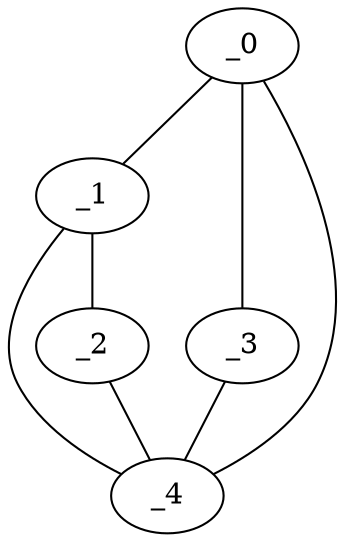 graph "obj83__35.gxl" {
	_0	 [x=51,
		y=4];
	_1	 [x=57,
		y=3];
	_0 -- _1	 [valence=1];
	_3	 [x=70,
		y=52];
	_0 -- _3	 [valence=1];
	_4	 [x=71,
		y=13];
	_0 -- _4	 [valence=2];
	_2	 [x=68,
		y=6];
	_1 -- _2	 [valence=1];
	_1 -- _4	 [valence=2];
	_2 -- _4	 [valence=1];
	_3 -- _4	 [valence=1];
}
